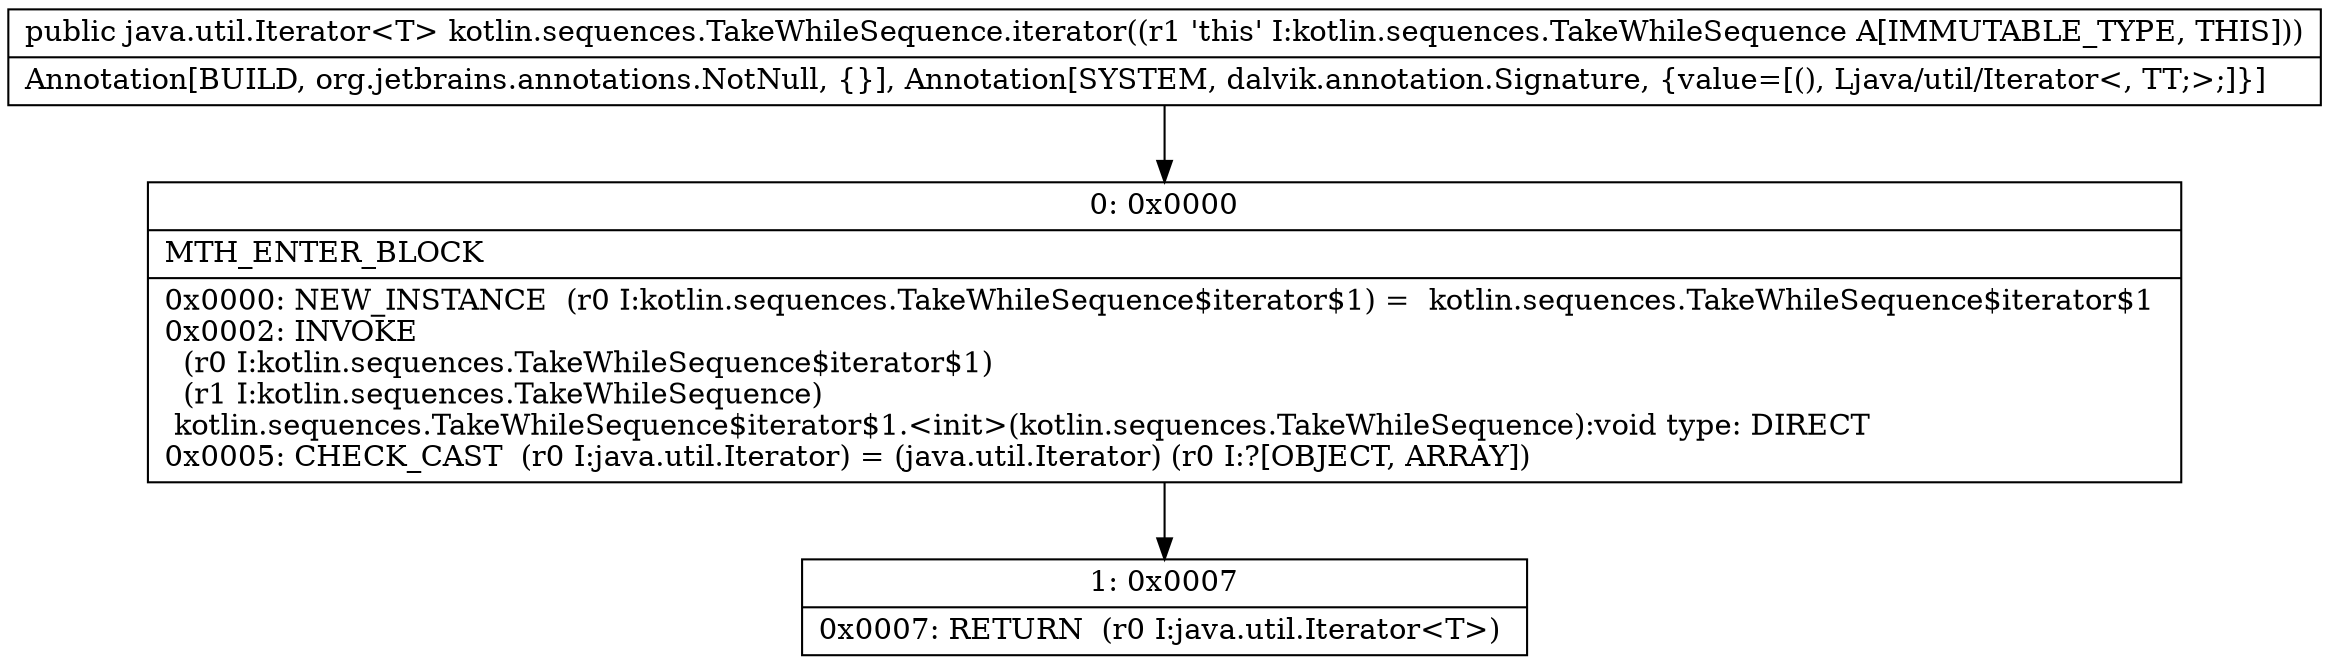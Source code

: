 digraph "CFG forkotlin.sequences.TakeWhileSequence.iterator()Ljava\/util\/Iterator;" {
Node_0 [shape=record,label="{0\:\ 0x0000|MTH_ENTER_BLOCK\l|0x0000: NEW_INSTANCE  (r0 I:kotlin.sequences.TakeWhileSequence$iterator$1) =  kotlin.sequences.TakeWhileSequence$iterator$1 \l0x0002: INVOKE  \l  (r0 I:kotlin.sequences.TakeWhileSequence$iterator$1)\l  (r1 I:kotlin.sequences.TakeWhileSequence)\l kotlin.sequences.TakeWhileSequence$iterator$1.\<init\>(kotlin.sequences.TakeWhileSequence):void type: DIRECT \l0x0005: CHECK_CAST  (r0 I:java.util.Iterator) = (java.util.Iterator) (r0 I:?[OBJECT, ARRAY]) \l}"];
Node_1 [shape=record,label="{1\:\ 0x0007|0x0007: RETURN  (r0 I:java.util.Iterator\<T\>) \l}"];
MethodNode[shape=record,label="{public java.util.Iterator\<T\> kotlin.sequences.TakeWhileSequence.iterator((r1 'this' I:kotlin.sequences.TakeWhileSequence A[IMMUTABLE_TYPE, THIS]))  | Annotation[BUILD, org.jetbrains.annotations.NotNull, \{\}], Annotation[SYSTEM, dalvik.annotation.Signature, \{value=[(), Ljava\/util\/Iterator\<, TT;\>;]\}]\l}"];
MethodNode -> Node_0;
Node_0 -> Node_1;
}

